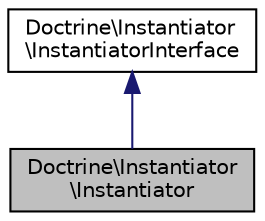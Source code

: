 digraph "Doctrine\Instantiator\Instantiator"
{
  edge [fontname="Helvetica",fontsize="10",labelfontname="Helvetica",labelfontsize="10"];
  node [fontname="Helvetica",fontsize="10",shape=record];
  Node0 [label="Doctrine\\Instantiator\l\\Instantiator",height=0.2,width=0.4,color="black", fillcolor="grey75", style="filled", fontcolor="black"];
  Node1 -> Node0 [dir="back",color="midnightblue",fontsize="10",style="solid",fontname="Helvetica"];
  Node1 [label="Doctrine\\Instantiator\l\\InstantiatorInterface",height=0.2,width=0.4,color="black", fillcolor="white", style="filled",URL="$interfaceDoctrine_1_1Instantiator_1_1InstantiatorInterface.html"];
}

